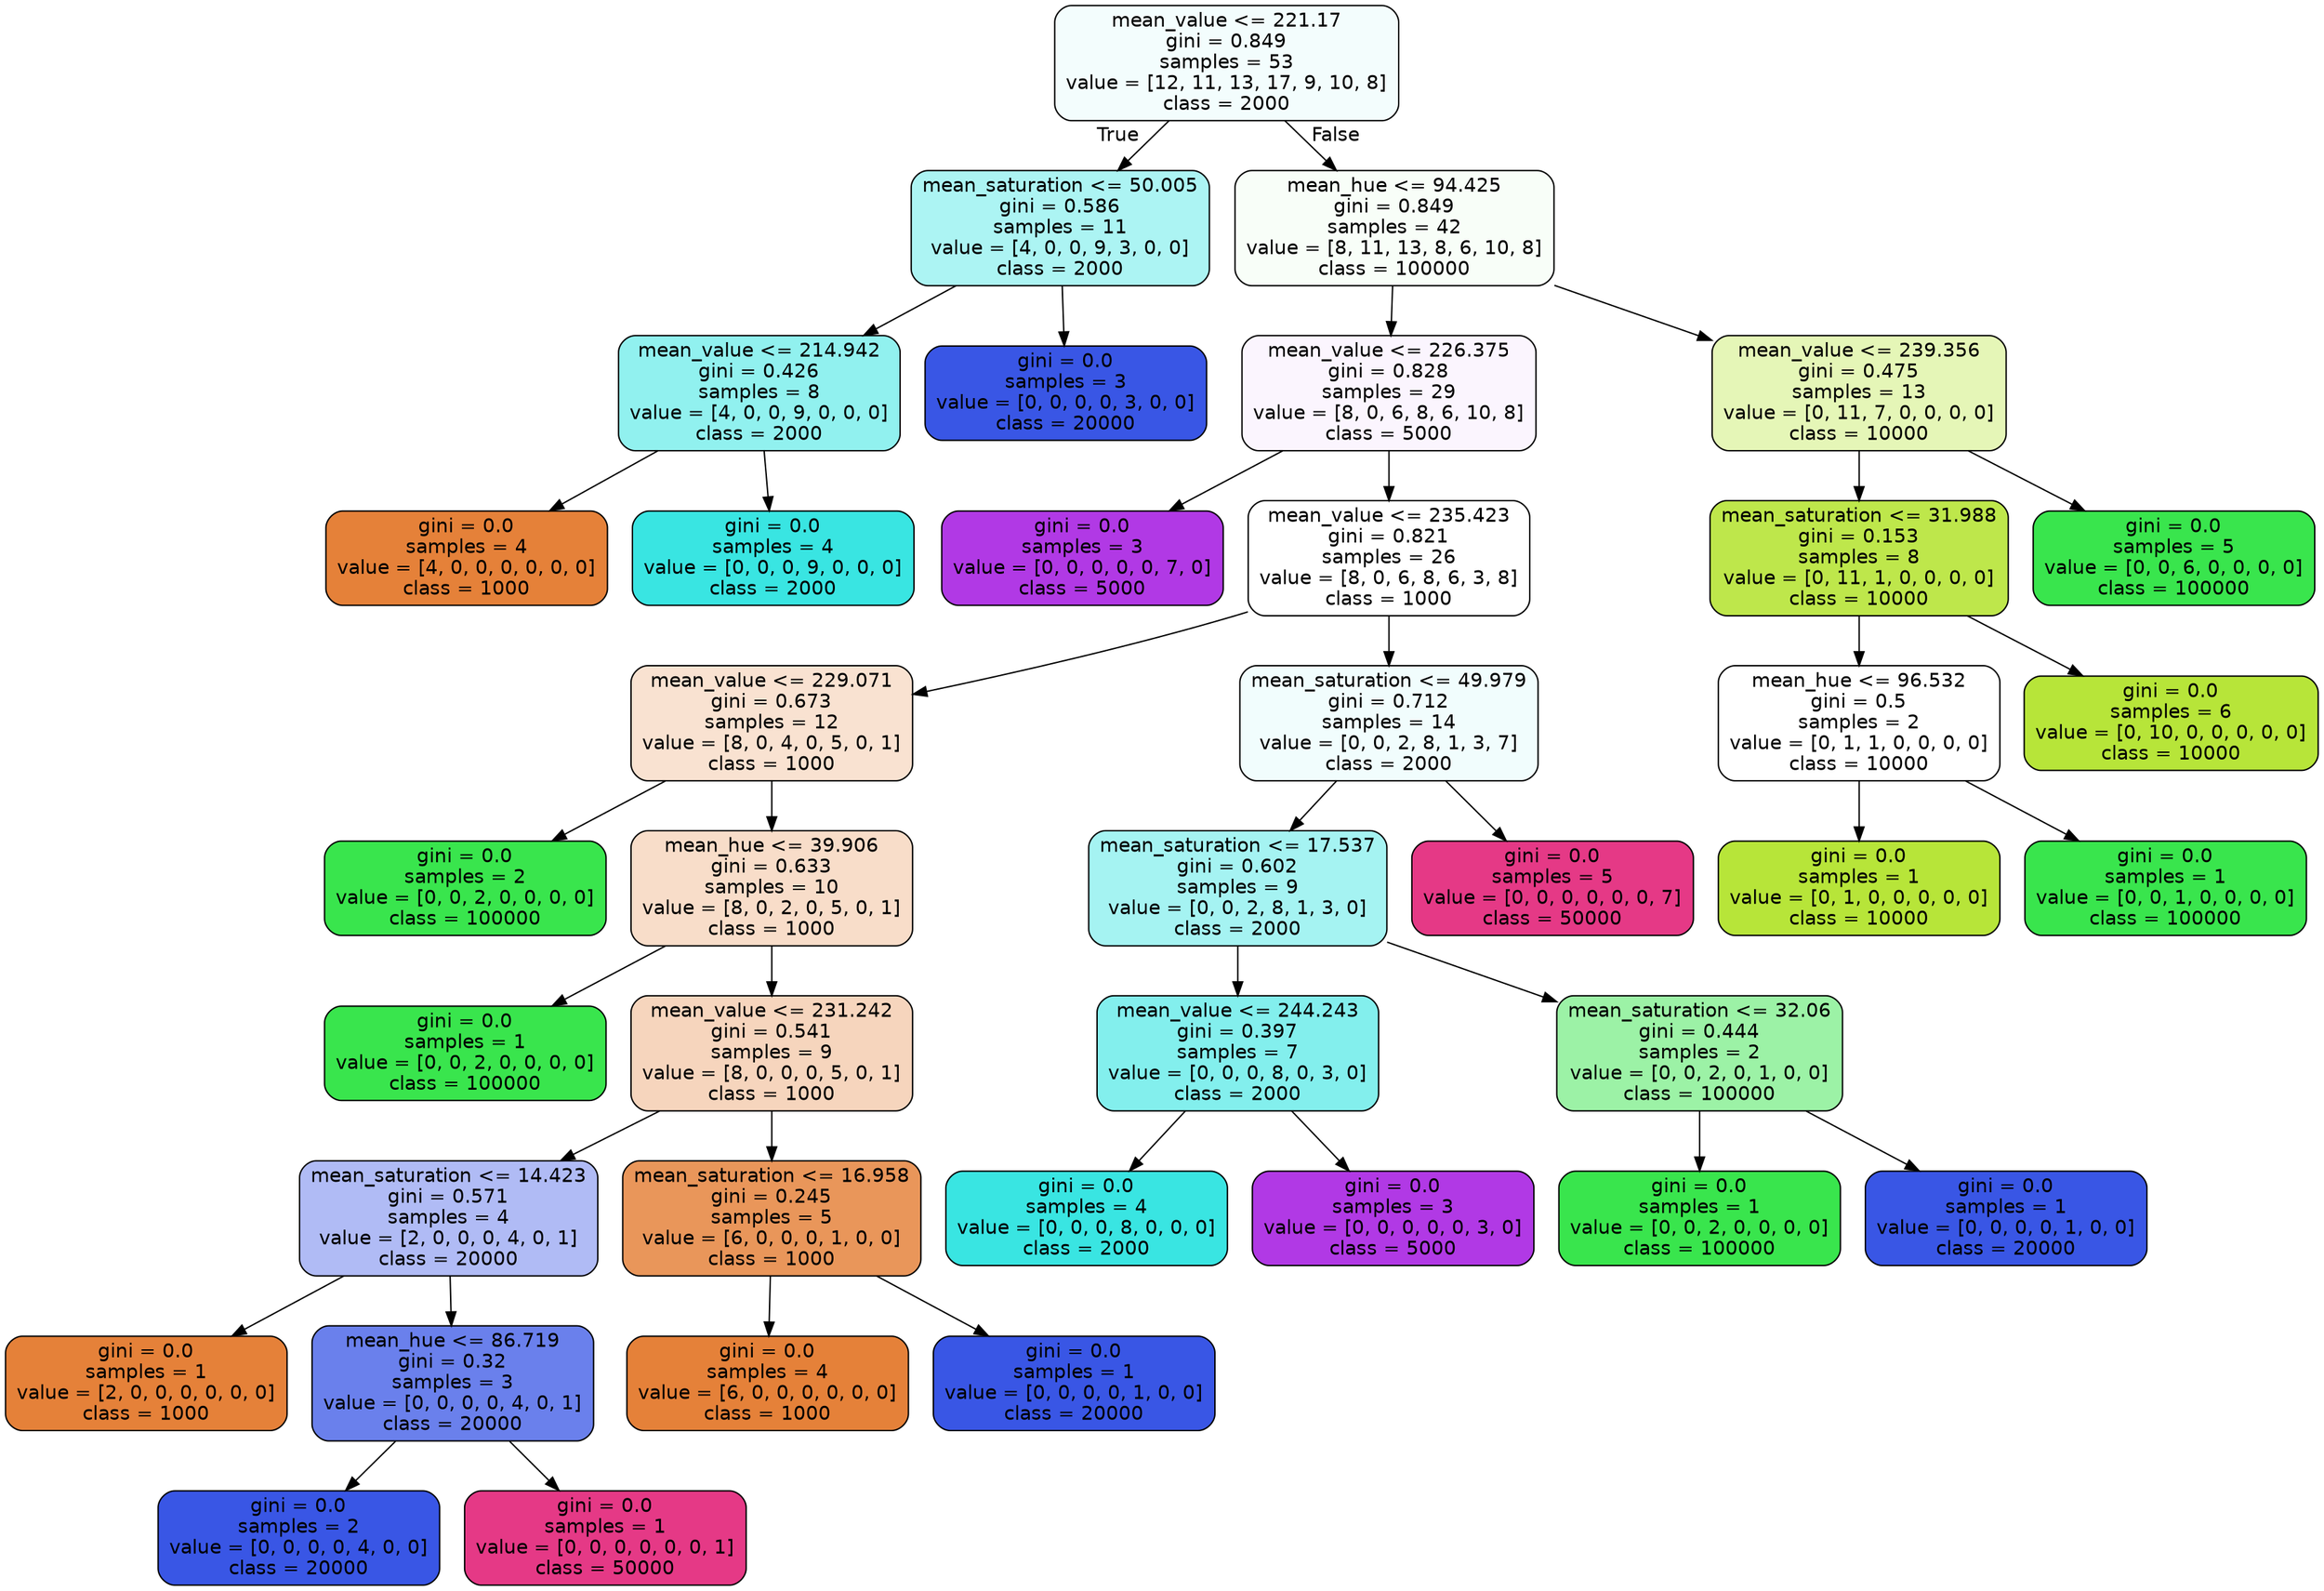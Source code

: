 digraph Tree {
node [shape=box, style="filled, rounded", color="black", fontname="helvetica"] ;
edge [fontname="helvetica"] ;
0 [label="mean_value <= 221.17\ngini = 0.849\nsamples = 53\nvalue = [12, 11, 13, 17, 9, 10, 8]\nclass = 2000", fillcolor="#f3fdfd"] ;
1 [label="mean_saturation <= 50.005\ngini = 0.586\nsamples = 11\nvalue = [4, 0, 0, 9, 3, 0, 0]\nclass = 2000", fillcolor="#acf4f3"] ;
0 -> 1 [labeldistance=2.5, labelangle=45, headlabel="True"] ;
2 [label="mean_value <= 214.942\ngini = 0.426\nsamples = 8\nvalue = [4, 0, 0, 9, 0, 0, 0]\nclass = 2000", fillcolor="#91f1ef"] ;
1 -> 2 ;
3 [label="gini = 0.0\nsamples = 4\nvalue = [4, 0, 0, 0, 0, 0, 0]\nclass = 1000", fillcolor="#e58139"] ;
2 -> 3 ;
4 [label="gini = 0.0\nsamples = 4\nvalue = [0, 0, 0, 9, 0, 0, 0]\nclass = 2000", fillcolor="#39e5e2"] ;
2 -> 4 ;
5 [label="gini = 0.0\nsamples = 3\nvalue = [0, 0, 0, 0, 3, 0, 0]\nclass = 20000", fillcolor="#3956e5"] ;
1 -> 5 ;
6 [label="mean_hue <= 94.425\ngini = 0.849\nsamples = 42\nvalue = [8, 11, 13, 8, 6, 10, 8]\nclass = 100000", fillcolor="#f8fef8"] ;
0 -> 6 [labeldistance=2.5, labelangle=-45, headlabel="False"] ;
7 [label="mean_value <= 226.375\ngini = 0.828\nsamples = 29\nvalue = [8, 0, 6, 8, 6, 10, 8]\nclass = 5000", fillcolor="#fbf5fe"] ;
6 -> 7 ;
8 [label="gini = 0.0\nsamples = 3\nvalue = [0, 0, 0, 0, 0, 7, 0]\nclass = 5000", fillcolor="#b139e5"] ;
7 -> 8 ;
9 [label="mean_value <= 235.423\ngini = 0.821\nsamples = 26\nvalue = [8, 0, 6, 8, 6, 3, 8]\nclass = 1000", fillcolor="#ffffff"] ;
7 -> 9 ;
10 [label="mean_value <= 229.071\ngini = 0.673\nsamples = 12\nvalue = [8, 0, 4, 0, 5, 0, 1]\nclass = 1000", fillcolor="#f9e2d1"] ;
9 -> 10 ;
11 [label="gini = 0.0\nsamples = 2\nvalue = [0, 0, 2, 0, 0, 0, 0]\nclass = 100000", fillcolor="#39e54d"] ;
10 -> 11 ;
12 [label="mean_hue <= 39.906\ngini = 0.633\nsamples = 10\nvalue = [8, 0, 2, 0, 5, 0, 1]\nclass = 1000", fillcolor="#f8ddc9"] ;
10 -> 12 ;
13 [label="gini = 0.0\nsamples = 1\nvalue = [0, 0, 2, 0, 0, 0, 0]\nclass = 100000", fillcolor="#39e54d"] ;
12 -> 13 ;
14 [label="mean_value <= 231.242\ngini = 0.541\nsamples = 9\nvalue = [8, 0, 0, 0, 5, 0, 1]\nclass = 1000", fillcolor="#f6d5bd"] ;
12 -> 14 ;
15 [label="mean_saturation <= 14.423\ngini = 0.571\nsamples = 4\nvalue = [2, 0, 0, 0, 4, 0, 1]\nclass = 20000", fillcolor="#b0bbf5"] ;
14 -> 15 ;
16 [label="gini = 0.0\nsamples = 1\nvalue = [2, 0, 0, 0, 0, 0, 0]\nclass = 1000", fillcolor="#e58139"] ;
15 -> 16 ;
17 [label="mean_hue <= 86.719\ngini = 0.32\nsamples = 3\nvalue = [0, 0, 0, 0, 4, 0, 1]\nclass = 20000", fillcolor="#6a80ec"] ;
15 -> 17 ;
18 [label="gini = 0.0\nsamples = 2\nvalue = [0, 0, 0, 0, 4, 0, 0]\nclass = 20000", fillcolor="#3956e5"] ;
17 -> 18 ;
19 [label="gini = 0.0\nsamples = 1\nvalue = [0, 0, 0, 0, 0, 0, 1]\nclass = 50000", fillcolor="#e53986"] ;
17 -> 19 ;
20 [label="mean_saturation <= 16.958\ngini = 0.245\nsamples = 5\nvalue = [6, 0, 0, 0, 1, 0, 0]\nclass = 1000", fillcolor="#e9965a"] ;
14 -> 20 ;
21 [label="gini = 0.0\nsamples = 4\nvalue = [6, 0, 0, 0, 0, 0, 0]\nclass = 1000", fillcolor="#e58139"] ;
20 -> 21 ;
22 [label="gini = 0.0\nsamples = 1\nvalue = [0, 0, 0, 0, 1, 0, 0]\nclass = 20000", fillcolor="#3956e5"] ;
20 -> 22 ;
23 [label="mean_saturation <= 49.979\ngini = 0.712\nsamples = 14\nvalue = [0, 0, 2, 8, 1, 3, 7]\nclass = 2000", fillcolor="#f1fdfd"] ;
9 -> 23 ;
24 [label="mean_saturation <= 17.537\ngini = 0.602\nsamples = 9\nvalue = [0, 0, 2, 8, 1, 3, 0]\nclass = 2000", fillcolor="#a5f3f2"] ;
23 -> 24 ;
25 [label="mean_value <= 244.243\ngini = 0.397\nsamples = 7\nvalue = [0, 0, 0, 8, 0, 3, 0]\nclass = 2000", fillcolor="#83efed"] ;
24 -> 25 ;
26 [label="gini = 0.0\nsamples = 4\nvalue = [0, 0, 0, 8, 0, 0, 0]\nclass = 2000", fillcolor="#39e5e2"] ;
25 -> 26 ;
27 [label="gini = 0.0\nsamples = 3\nvalue = [0, 0, 0, 0, 0, 3, 0]\nclass = 5000", fillcolor="#b139e5"] ;
25 -> 27 ;
28 [label="mean_saturation <= 32.06\ngini = 0.444\nsamples = 2\nvalue = [0, 0, 2, 0, 1, 0, 0]\nclass = 100000", fillcolor="#9cf2a6"] ;
24 -> 28 ;
29 [label="gini = 0.0\nsamples = 1\nvalue = [0, 0, 2, 0, 0, 0, 0]\nclass = 100000", fillcolor="#39e54d"] ;
28 -> 29 ;
30 [label="gini = 0.0\nsamples = 1\nvalue = [0, 0, 0, 0, 1, 0, 0]\nclass = 20000", fillcolor="#3956e5"] ;
28 -> 30 ;
31 [label="gini = 0.0\nsamples = 5\nvalue = [0, 0, 0, 0, 0, 0, 7]\nclass = 50000", fillcolor="#e53986"] ;
23 -> 31 ;
32 [label="mean_value <= 239.356\ngini = 0.475\nsamples = 13\nvalue = [0, 11, 7, 0, 0, 0, 0]\nclass = 10000", fillcolor="#e5f6b7"] ;
6 -> 32 ;
33 [label="mean_saturation <= 31.988\ngini = 0.153\nsamples = 8\nvalue = [0, 11, 1, 0, 0, 0, 0]\nclass = 10000", fillcolor="#bee74b"] ;
32 -> 33 ;
34 [label="mean_hue <= 96.532\ngini = 0.5\nsamples = 2\nvalue = [0, 1, 1, 0, 0, 0, 0]\nclass = 10000", fillcolor="#ffffff"] ;
33 -> 34 ;
35 [label="gini = 0.0\nsamples = 1\nvalue = [0, 1, 0, 0, 0, 0, 0]\nclass = 10000", fillcolor="#b7e539"] ;
34 -> 35 ;
36 [label="gini = 0.0\nsamples = 1\nvalue = [0, 0, 1, 0, 0, 0, 0]\nclass = 100000", fillcolor="#39e54d"] ;
34 -> 36 ;
37 [label="gini = 0.0\nsamples = 6\nvalue = [0, 10, 0, 0, 0, 0, 0]\nclass = 10000", fillcolor="#b7e539"] ;
33 -> 37 ;
38 [label="gini = 0.0\nsamples = 5\nvalue = [0, 0, 6, 0, 0, 0, 0]\nclass = 100000", fillcolor="#39e54d"] ;
32 -> 38 ;
}